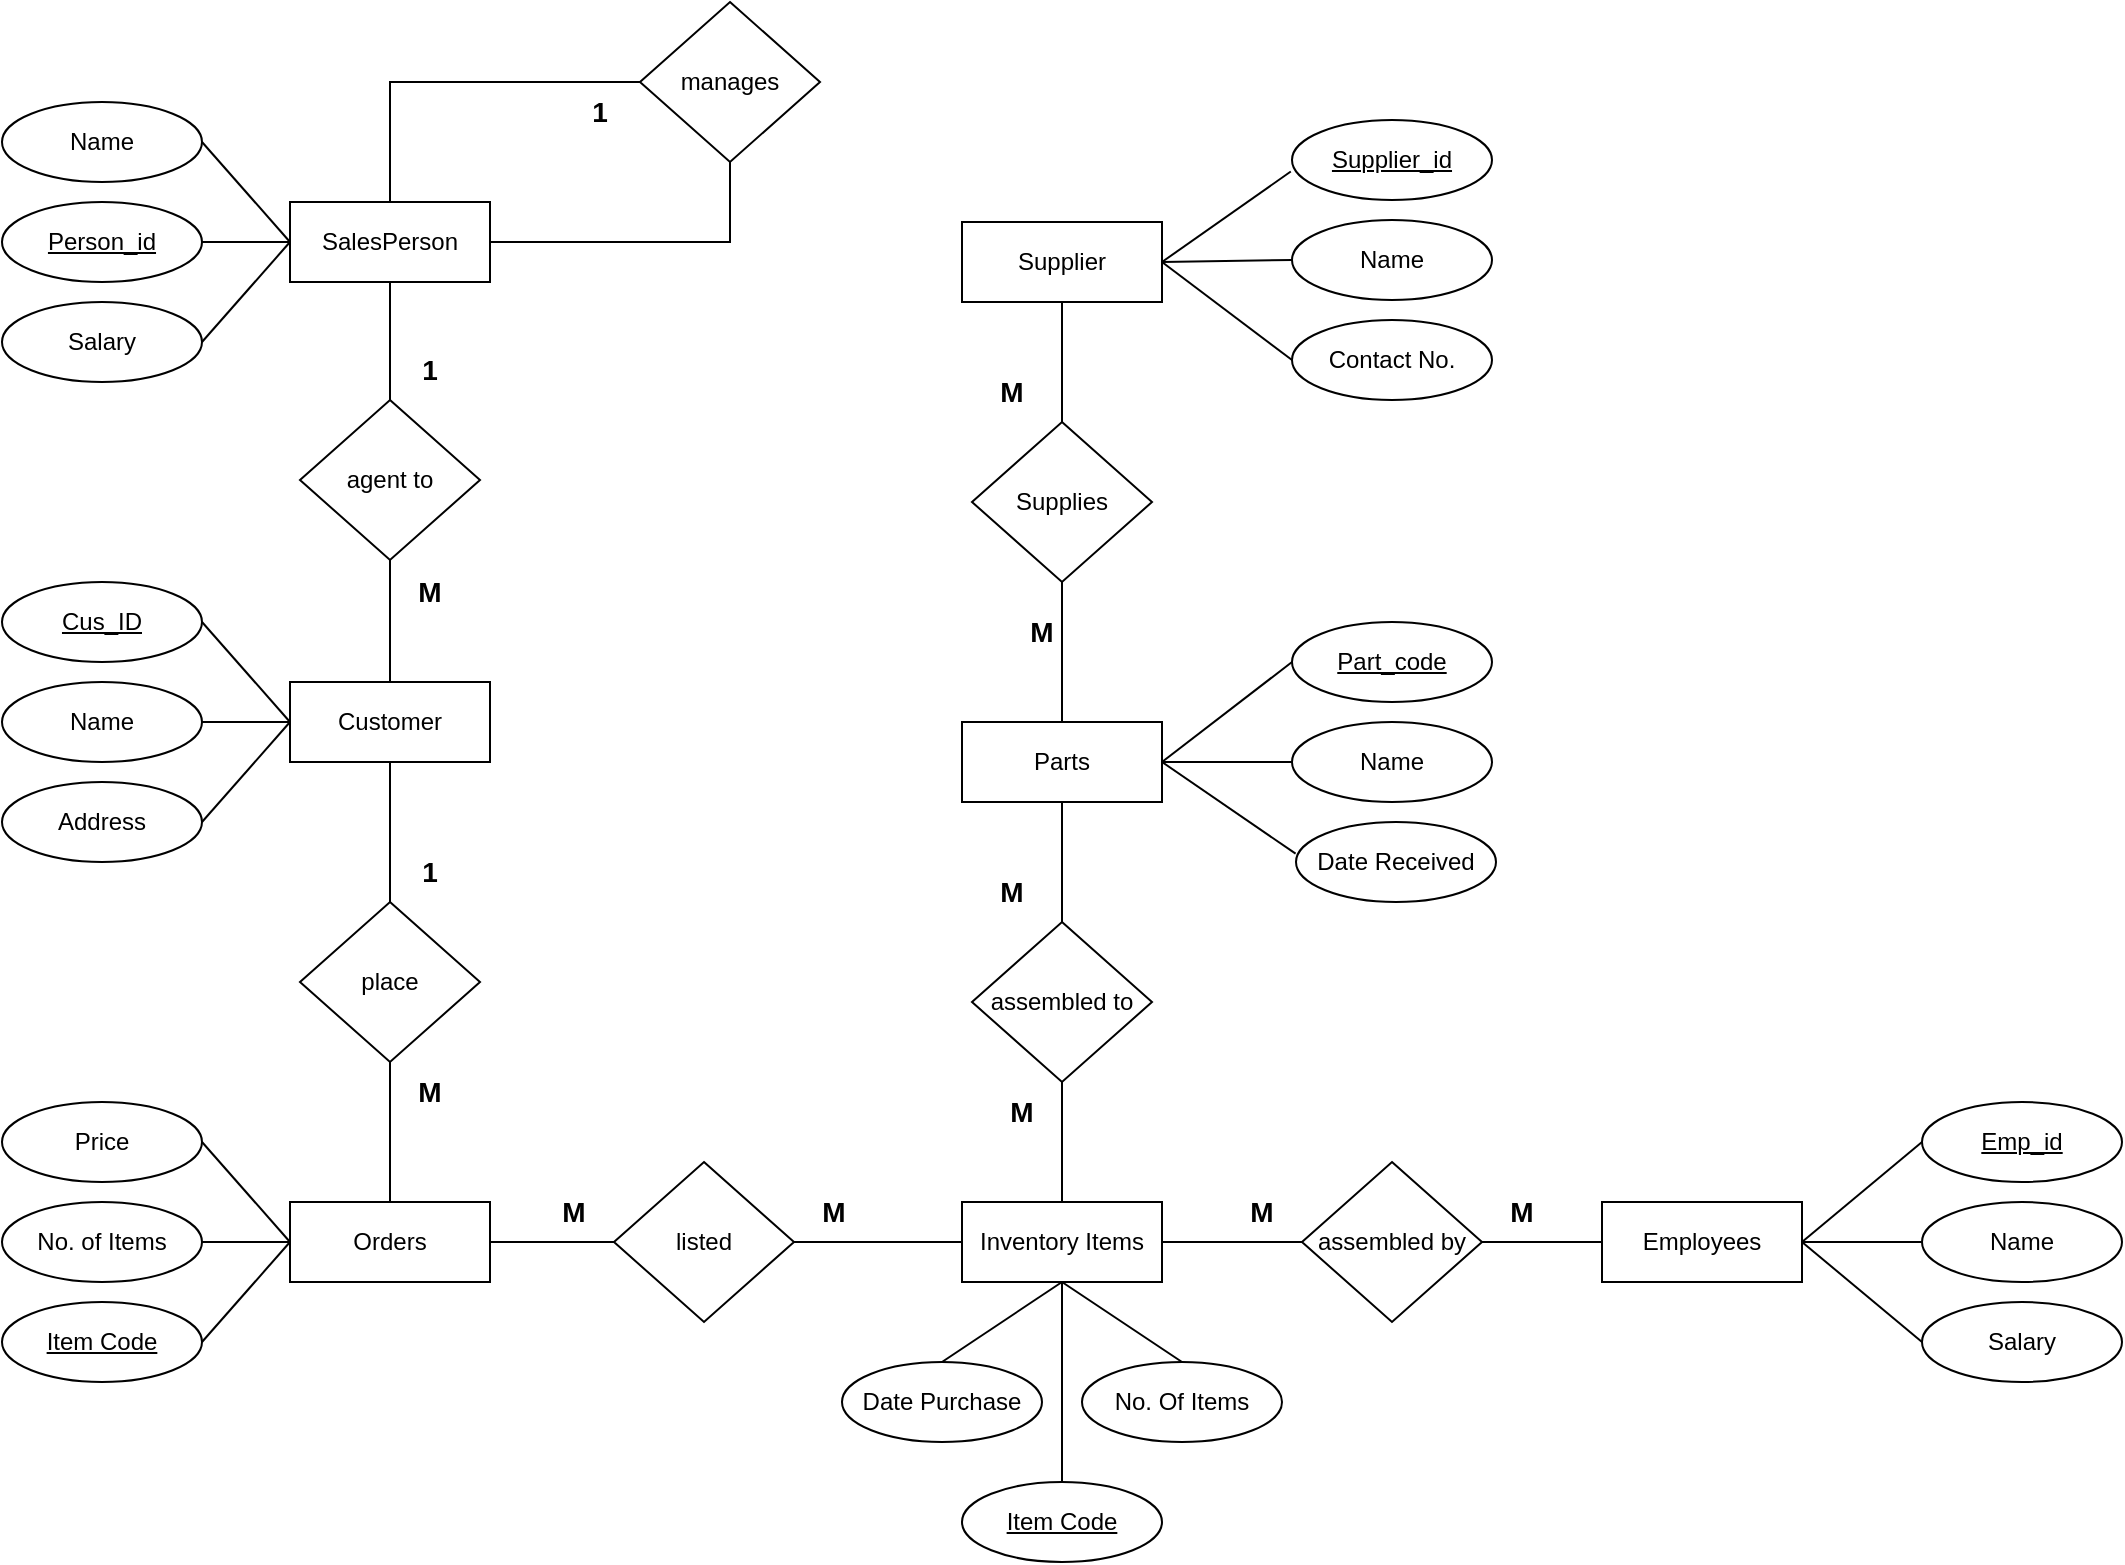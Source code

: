 <mxfile version="24.2.5" type="github">
  <diagram name="Page-1" id="NYwyas8JEWSIGde-HI72">
    <mxGraphModel dx="1248" dy="767" grid="1" gridSize="10" guides="1" tooltips="1" connect="1" arrows="1" fold="1" page="1" pageScale="1" pageWidth="850" pageHeight="1100" math="0" shadow="0">
      <root>
        <mxCell id="0" />
        <mxCell id="1" parent="0" />
        <mxCell id="deqkE9E4SzqVFEYOaEAN-1" value="SalesPerson" style="whiteSpace=wrap;html=1;align=center;" vertex="1" parent="1">
          <mxGeometry x="184" y="150" width="100" height="40" as="geometry" />
        </mxCell>
        <mxCell id="deqkE9E4SzqVFEYOaEAN-3" value="manages" style="shape=rhombus;perimeter=rhombusPerimeter;whiteSpace=wrap;html=1;align=center;" vertex="1" parent="1">
          <mxGeometry x="359" y="50" width="90" height="80" as="geometry" />
        </mxCell>
        <mxCell id="deqkE9E4SzqVFEYOaEAN-12" value="" style="endArrow=none;html=1;rounded=0;entryX=0;entryY=0.5;entryDx=0;entryDy=0;exitX=0.5;exitY=0;exitDx=0;exitDy=0;" edge="1" parent="1" source="deqkE9E4SzqVFEYOaEAN-1" target="deqkE9E4SzqVFEYOaEAN-3">
          <mxGeometry relative="1" as="geometry">
            <mxPoint x="54" y="110" as="sourcePoint" />
            <mxPoint x="214" y="110" as="targetPoint" />
            <Array as="points">
              <mxPoint x="234" y="90" />
            </Array>
          </mxGeometry>
        </mxCell>
        <mxCell id="deqkE9E4SzqVFEYOaEAN-14" value="Name" style="ellipse;whiteSpace=wrap;html=1;align=center;" vertex="1" parent="1">
          <mxGeometry x="40" y="100" width="100" height="40" as="geometry" />
        </mxCell>
        <mxCell id="deqkE9E4SzqVFEYOaEAN-15" value="&lt;u&gt;Person_id&lt;/u&gt;" style="ellipse;whiteSpace=wrap;html=1;align=center;" vertex="1" parent="1">
          <mxGeometry x="40" y="150" width="100" height="40" as="geometry" />
        </mxCell>
        <mxCell id="deqkE9E4SzqVFEYOaEAN-16" value="Salary" style="ellipse;whiteSpace=wrap;html=1;align=center;" vertex="1" parent="1">
          <mxGeometry x="40" y="200" width="100" height="40" as="geometry" />
        </mxCell>
        <mxCell id="deqkE9E4SzqVFEYOaEAN-17" value="" style="endArrow=none;html=1;rounded=0;entryX=0;entryY=0.5;entryDx=0;entryDy=0;exitX=1;exitY=0.5;exitDx=0;exitDy=0;" edge="1" parent="1" source="deqkE9E4SzqVFEYOaEAN-14" target="deqkE9E4SzqVFEYOaEAN-1">
          <mxGeometry relative="1" as="geometry">
            <mxPoint x="74" y="100" as="sourcePoint" />
            <mxPoint x="234" y="100" as="targetPoint" />
          </mxGeometry>
        </mxCell>
        <mxCell id="deqkE9E4SzqVFEYOaEAN-18" value="" style="endArrow=none;html=1;rounded=0;entryX=0;entryY=0.5;entryDx=0;entryDy=0;exitX=1;exitY=0.5;exitDx=0;exitDy=0;" edge="1" parent="1" source="deqkE9E4SzqVFEYOaEAN-15" target="deqkE9E4SzqVFEYOaEAN-1">
          <mxGeometry relative="1" as="geometry">
            <mxPoint x="94" y="110" as="sourcePoint" />
            <mxPoint x="164" y="190" as="targetPoint" />
          </mxGeometry>
        </mxCell>
        <mxCell id="deqkE9E4SzqVFEYOaEAN-19" value="" style="endArrow=none;html=1;rounded=0;entryX=0;entryY=0.5;entryDx=0;entryDy=0;exitX=1;exitY=0.5;exitDx=0;exitDy=0;" edge="1" parent="1" source="deqkE9E4SzqVFEYOaEAN-16" target="deqkE9E4SzqVFEYOaEAN-1">
          <mxGeometry relative="1" as="geometry">
            <mxPoint x="124" y="180" as="sourcePoint" />
            <mxPoint x="194" y="180" as="targetPoint" />
          </mxGeometry>
        </mxCell>
        <mxCell id="deqkE9E4SzqVFEYOaEAN-23" value="agent to" style="shape=rhombus;perimeter=rhombusPerimeter;whiteSpace=wrap;html=1;align=center;" vertex="1" parent="1">
          <mxGeometry x="189" y="249" width="90" height="80" as="geometry" />
        </mxCell>
        <mxCell id="deqkE9E4SzqVFEYOaEAN-24" value="" style="endArrow=none;html=1;rounded=0;entryX=0.5;entryY=1;entryDx=0;entryDy=0;exitX=0.5;exitY=0;exitDx=0;exitDy=0;" edge="1" parent="1" source="deqkE9E4SzqVFEYOaEAN-23" target="deqkE9E4SzqVFEYOaEAN-1">
          <mxGeometry relative="1" as="geometry">
            <mxPoint x="94" y="310" as="sourcePoint" />
            <mxPoint x="244" y="240" as="targetPoint" />
          </mxGeometry>
        </mxCell>
        <mxCell id="deqkE9E4SzqVFEYOaEAN-25" value="Orders" style="whiteSpace=wrap;html=1;align=center;" vertex="1" parent="1">
          <mxGeometry x="184" y="650" width="100" height="40" as="geometry" />
        </mxCell>
        <mxCell id="deqkE9E4SzqVFEYOaEAN-26" value="" style="endArrow=none;html=1;rounded=0;entryX=0.5;entryY=1;entryDx=0;entryDy=0;exitX=0.5;exitY=0;exitDx=0;exitDy=0;" edge="1" parent="1" source="deqkE9E4SzqVFEYOaEAN-44" target="deqkE9E4SzqVFEYOaEAN-23">
          <mxGeometry relative="1" as="geometry">
            <mxPoint x="154" y="450" as="sourcePoint" />
            <mxPoint x="214" y="400" as="targetPoint" />
          </mxGeometry>
        </mxCell>
        <mxCell id="deqkE9E4SzqVFEYOaEAN-31" value="M" style="text;strokeColor=none;fillColor=none;spacingLeft=4;spacingRight=4;overflow=hidden;rotatable=0;points=[[0,0.5],[1,0.5]];portConstraint=eastwest;fontSize=14;whiteSpace=wrap;html=1;align=center;fontStyle=1;verticalAlign=middle;" vertex="1" parent="1">
          <mxGeometry x="234" y="330" width="40" height="30" as="geometry" />
        </mxCell>
        <mxCell id="deqkE9E4SzqVFEYOaEAN-33" value="" style="endArrow=none;html=1;rounded=0;entryX=0.5;entryY=1;entryDx=0;entryDy=0;exitX=1;exitY=0.5;exitDx=0;exitDy=0;" edge="1" parent="1" source="deqkE9E4SzqVFEYOaEAN-1" target="deqkE9E4SzqVFEYOaEAN-3">
          <mxGeometry relative="1" as="geometry">
            <mxPoint x="274" y="248" as="sourcePoint" />
            <mxPoint x="399" y="188" as="targetPoint" />
            <Array as="points">
              <mxPoint x="404" y="170" />
            </Array>
          </mxGeometry>
        </mxCell>
        <mxCell id="deqkE9E4SzqVFEYOaEAN-34" value="1" style="text;strokeColor=none;fillColor=none;spacingLeft=4;spacingRight=4;overflow=hidden;rotatable=0;points=[[0,0.5],[1,0.5]];portConstraint=eastwest;fontSize=14;whiteSpace=wrap;html=1;align=center;fontStyle=1;verticalAlign=middle;" vertex="1" parent="1">
          <mxGeometry x="319" y="90" width="40" height="30" as="geometry" />
        </mxCell>
        <mxCell id="deqkE9E4SzqVFEYOaEAN-37" value="&lt;u&gt;Item Code&lt;/u&gt;" style="ellipse;whiteSpace=wrap;html=1;align=center;" vertex="1" parent="1">
          <mxGeometry x="40" y="700" width="100" height="40" as="geometry" />
        </mxCell>
        <mxCell id="deqkE9E4SzqVFEYOaEAN-38" value="No. of Items" style="ellipse;whiteSpace=wrap;html=1;align=center;" vertex="1" parent="1">
          <mxGeometry x="40" y="650" width="100" height="40" as="geometry" />
        </mxCell>
        <mxCell id="deqkE9E4SzqVFEYOaEAN-39" value="Name" style="ellipse;whiteSpace=wrap;html=1;align=center;" vertex="1" parent="1">
          <mxGeometry x="40" y="390" width="100" height="40" as="geometry" />
        </mxCell>
        <mxCell id="deqkE9E4SzqVFEYOaEAN-40" value="Price" style="ellipse;whiteSpace=wrap;html=1;align=center;" vertex="1" parent="1">
          <mxGeometry x="40" y="600" width="100" height="40" as="geometry" />
        </mxCell>
        <mxCell id="deqkE9E4SzqVFEYOaEAN-41" value="" style="endArrow=none;html=1;rounded=0;entryX=0;entryY=0.5;entryDx=0;entryDy=0;exitX=1;exitY=0.5;exitDx=0;exitDy=0;" edge="1" parent="1" source="deqkE9E4SzqVFEYOaEAN-37" target="deqkE9E4SzqVFEYOaEAN-25">
          <mxGeometry relative="1" as="geometry">
            <mxPoint x="-86" y="580" as="sourcePoint" />
            <mxPoint x="364" y="930" as="targetPoint" />
          </mxGeometry>
        </mxCell>
        <mxCell id="deqkE9E4SzqVFEYOaEAN-42" value="" style="endArrow=none;html=1;rounded=0;exitX=1;exitY=0.5;exitDx=0;exitDy=0;entryX=0;entryY=0.5;entryDx=0;entryDy=0;" edge="1" parent="1" source="deqkE9E4SzqVFEYOaEAN-38" target="deqkE9E4SzqVFEYOaEAN-25">
          <mxGeometry relative="1" as="geometry">
            <mxPoint x="34" y="700" as="sourcePoint" />
            <mxPoint x="184" y="680" as="targetPoint" />
          </mxGeometry>
        </mxCell>
        <mxCell id="deqkE9E4SzqVFEYOaEAN-43" value="" style="endArrow=none;html=1;rounded=0;exitX=1;exitY=0.5;exitDx=0;exitDy=0;entryX=0;entryY=0.5;entryDx=0;entryDy=0;" edge="1" parent="1" source="deqkE9E4SzqVFEYOaEAN-40" target="deqkE9E4SzqVFEYOaEAN-25">
          <mxGeometry relative="1" as="geometry">
            <mxPoint x="244" y="780" as="sourcePoint" />
            <mxPoint x="284" y="750" as="targetPoint" />
          </mxGeometry>
        </mxCell>
        <mxCell id="deqkE9E4SzqVFEYOaEAN-44" value="Customer" style="whiteSpace=wrap;html=1;align=center;" vertex="1" parent="1">
          <mxGeometry x="184" y="390" width="100" height="40" as="geometry" />
        </mxCell>
        <mxCell id="deqkE9E4SzqVFEYOaEAN-45" value="place" style="shape=rhombus;perimeter=rhombusPerimeter;whiteSpace=wrap;html=1;align=center;" vertex="1" parent="1">
          <mxGeometry x="189" y="500" width="90" height="80" as="geometry" />
        </mxCell>
        <mxCell id="deqkE9E4SzqVFEYOaEAN-46" value="Address" style="ellipse;whiteSpace=wrap;html=1;align=center;" vertex="1" parent="1">
          <mxGeometry x="40" y="440" width="100" height="40" as="geometry" />
        </mxCell>
        <mxCell id="deqkE9E4SzqVFEYOaEAN-47" value="" style="endArrow=none;html=1;rounded=0;entryX=0;entryY=0.5;entryDx=0;entryDy=0;exitX=1;exitY=0.5;exitDx=0;exitDy=0;" edge="1" parent="1" source="deqkE9E4SzqVFEYOaEAN-39" target="deqkE9E4SzqVFEYOaEAN-44">
          <mxGeometry relative="1" as="geometry">
            <mxPoint x="164" y="570" as="sourcePoint" />
            <mxPoint x="324" y="570" as="targetPoint" />
          </mxGeometry>
        </mxCell>
        <mxCell id="deqkE9E4SzqVFEYOaEAN-48" value="" style="endArrow=none;html=1;rounded=0;entryX=0;entryY=0.5;entryDx=0;entryDy=0;exitX=1;exitY=0.5;exitDx=0;exitDy=0;" edge="1" parent="1" source="deqkE9E4SzqVFEYOaEAN-46" target="deqkE9E4SzqVFEYOaEAN-44">
          <mxGeometry relative="1" as="geometry">
            <mxPoint x="174" y="650" as="sourcePoint" />
            <mxPoint x="254" y="590" as="targetPoint" />
          </mxGeometry>
        </mxCell>
        <mxCell id="deqkE9E4SzqVFEYOaEAN-49" value="" style="endArrow=none;html=1;rounded=0;entryX=0.5;entryY=0;entryDx=0;entryDy=0;exitX=0.5;exitY=1;exitDx=0;exitDy=0;" edge="1" parent="1" source="deqkE9E4SzqVFEYOaEAN-44" target="deqkE9E4SzqVFEYOaEAN-45">
          <mxGeometry relative="1" as="geometry">
            <mxPoint x="164" y="570" as="sourcePoint" />
            <mxPoint x="324" y="570" as="targetPoint" />
          </mxGeometry>
        </mxCell>
        <mxCell id="deqkE9E4SzqVFEYOaEAN-51" value="" style="endArrow=none;html=1;rounded=0;entryX=0.5;entryY=0;entryDx=0;entryDy=0;exitX=0.5;exitY=1;exitDx=0;exitDy=0;" edge="1" parent="1" source="deqkE9E4SzqVFEYOaEAN-45" target="deqkE9E4SzqVFEYOaEAN-25">
          <mxGeometry relative="1" as="geometry">
            <mxPoint x="404" y="570" as="sourcePoint" />
            <mxPoint x="564" y="570" as="targetPoint" />
          </mxGeometry>
        </mxCell>
        <mxCell id="deqkE9E4SzqVFEYOaEAN-54" value="M" style="text;strokeColor=none;fillColor=none;spacingLeft=4;spacingRight=4;overflow=hidden;rotatable=0;points=[[0,0.5],[1,0.5]];portConstraint=eastwest;fontSize=14;whiteSpace=wrap;html=1;align=center;fontStyle=1;verticalAlign=middle;" vertex="1" parent="1">
          <mxGeometry x="234" y="580" width="40" height="30" as="geometry" />
        </mxCell>
        <mxCell id="deqkE9E4SzqVFEYOaEAN-56" value="1" style="text;strokeColor=none;fillColor=none;spacingLeft=4;spacingRight=4;overflow=hidden;rotatable=0;points=[[0,0.5],[1,0.5]];portConstraint=eastwest;fontSize=14;whiteSpace=wrap;html=1;align=center;fontStyle=1;verticalAlign=middle;" vertex="1" parent="1">
          <mxGeometry x="234" y="470" width="40" height="30" as="geometry" />
        </mxCell>
        <mxCell id="deqkE9E4SzqVFEYOaEAN-57" value="Inventory Items" style="whiteSpace=wrap;html=1;align=center;" vertex="1" parent="1">
          <mxGeometry x="520" y="650" width="100" height="40" as="geometry" />
        </mxCell>
        <mxCell id="deqkE9E4SzqVFEYOaEAN-58" value="listed" style="shape=rhombus;perimeter=rhombusPerimeter;whiteSpace=wrap;html=1;align=center;" vertex="1" parent="1">
          <mxGeometry x="346" y="630" width="90" height="80" as="geometry" />
        </mxCell>
        <mxCell id="deqkE9E4SzqVFEYOaEAN-60" value="" style="endArrow=none;html=1;rounded=0;entryX=0;entryY=0.5;entryDx=0;entryDy=0;exitX=1;exitY=0.5;exitDx=0;exitDy=0;" edge="1" parent="1" source="deqkE9E4SzqVFEYOaEAN-25" target="deqkE9E4SzqVFEYOaEAN-58">
          <mxGeometry relative="1" as="geometry">
            <mxPoint x="300" y="640" as="sourcePoint" />
            <mxPoint x="654" y="460" as="targetPoint" />
          </mxGeometry>
        </mxCell>
        <mxCell id="deqkE9E4SzqVFEYOaEAN-62" value="assembled to" style="shape=rhombus;perimeter=rhombusPerimeter;whiteSpace=wrap;html=1;align=center;" vertex="1" parent="1">
          <mxGeometry x="525" y="510" width="90" height="80" as="geometry" />
        </mxCell>
        <mxCell id="deqkE9E4SzqVFEYOaEAN-64" value="Parts" style="whiteSpace=wrap;html=1;align=center;" vertex="1" parent="1">
          <mxGeometry x="520" y="410" width="100" height="40" as="geometry" />
        </mxCell>
        <mxCell id="deqkE9E4SzqVFEYOaEAN-65" value="Employees" style="whiteSpace=wrap;html=1;align=center;" vertex="1" parent="1">
          <mxGeometry x="840" y="650" width="100" height="40" as="geometry" />
        </mxCell>
        <mxCell id="deqkE9E4SzqVFEYOaEAN-67" value="Supplier" style="whiteSpace=wrap;html=1;align=center;" vertex="1" parent="1">
          <mxGeometry x="520" y="160" width="100" height="40" as="geometry" />
        </mxCell>
        <mxCell id="deqkE9E4SzqVFEYOaEAN-70" value="" style="endArrow=none;html=1;rounded=0;exitX=0.5;exitY=0;exitDx=0;exitDy=0;entryX=0.5;entryY=1;entryDx=0;entryDy=0;" edge="1" parent="1" source="deqkE9E4SzqVFEYOaEAN-57" target="deqkE9E4SzqVFEYOaEAN-62">
          <mxGeometry relative="1" as="geometry">
            <mxPoint x="677.57" y="770" as="sourcePoint" />
            <mxPoint x="755" y="710" as="targetPoint" />
          </mxGeometry>
        </mxCell>
        <mxCell id="deqkE9E4SzqVFEYOaEAN-71" value="" style="endArrow=none;html=1;rounded=0;entryX=0.5;entryY=1;entryDx=0;entryDy=0;exitX=0.5;exitY=0;exitDx=0;exitDy=0;" edge="1" parent="1" source="deqkE9E4SzqVFEYOaEAN-62" target="deqkE9E4SzqVFEYOaEAN-64">
          <mxGeometry relative="1" as="geometry">
            <mxPoint x="550" y="480.0" as="sourcePoint" />
            <mxPoint x="873" y="630" as="targetPoint" />
          </mxGeometry>
        </mxCell>
        <mxCell id="deqkE9E4SzqVFEYOaEAN-68" value="M" style="text;strokeColor=none;fillColor=none;spacingLeft=4;spacingRight=4;overflow=hidden;rotatable=0;points=[[0,0.5],[1,0.5]];portConstraint=eastwest;fontSize=14;whiteSpace=wrap;html=1;align=center;fontStyle=1;verticalAlign=middle;" vertex="1" parent="1">
          <mxGeometry x="306" y="640" width="40" height="30" as="geometry" />
        </mxCell>
        <mxCell id="deqkE9E4SzqVFEYOaEAN-74" value="Date Purchase" style="ellipse;whiteSpace=wrap;html=1;align=center;" vertex="1" parent="1">
          <mxGeometry x="460" y="730" width="100" height="40" as="geometry" />
        </mxCell>
        <mxCell id="deqkE9E4SzqVFEYOaEAN-77" value="&lt;u&gt;Item Code&lt;/u&gt;" style="ellipse;whiteSpace=wrap;html=1;align=center;" vertex="1" parent="1">
          <mxGeometry x="520" y="790" width="100" height="40" as="geometry" />
        </mxCell>
        <mxCell id="deqkE9E4SzqVFEYOaEAN-78" value="No. Of Items" style="ellipse;whiteSpace=wrap;html=1;align=center;" vertex="1" parent="1">
          <mxGeometry x="580" y="730" width="100" height="40" as="geometry" />
        </mxCell>
        <mxCell id="deqkE9E4SzqVFEYOaEAN-80" value="" style="endArrow=none;html=1;rounded=0;exitX=0.5;exitY=1;exitDx=0;exitDy=0;entryX=0.5;entryY=0;entryDx=0;entryDy=0;" edge="1" parent="1" source="deqkE9E4SzqVFEYOaEAN-57" target="deqkE9E4SzqVFEYOaEAN-74">
          <mxGeometry relative="1" as="geometry">
            <mxPoint x="590" y="710" as="sourcePoint" />
            <mxPoint x="510" y="700" as="targetPoint" />
          </mxGeometry>
        </mxCell>
        <mxCell id="deqkE9E4SzqVFEYOaEAN-81" value="" style="endArrow=none;html=1;rounded=0;entryX=0.5;entryY=0;entryDx=0;entryDy=0;exitX=0.5;exitY=1;exitDx=0;exitDy=0;" edge="1" parent="1" source="deqkE9E4SzqVFEYOaEAN-57" target="deqkE9E4SzqVFEYOaEAN-77">
          <mxGeometry relative="1" as="geometry">
            <mxPoint x="654" y="680" as="sourcePoint" />
            <mxPoint x="714" y="630" as="targetPoint" />
          </mxGeometry>
        </mxCell>
        <mxCell id="deqkE9E4SzqVFEYOaEAN-82" value="" style="endArrow=none;html=1;rounded=0;entryX=0.5;entryY=0;entryDx=0;entryDy=0;exitX=0.5;exitY=1;exitDx=0;exitDy=0;" edge="1" parent="1" source="deqkE9E4SzqVFEYOaEAN-57" target="deqkE9E4SzqVFEYOaEAN-78">
          <mxGeometry relative="1" as="geometry">
            <mxPoint x="654" y="680" as="sourcePoint" />
            <mxPoint x="714" y="680" as="targetPoint" />
          </mxGeometry>
        </mxCell>
        <mxCell id="deqkE9E4SzqVFEYOaEAN-83" value="M" style="text;strokeColor=none;fillColor=none;spacingLeft=4;spacingRight=4;overflow=hidden;rotatable=0;points=[[0,0.5],[1,0.5]];portConstraint=eastwest;fontSize=14;whiteSpace=wrap;html=1;align=center;fontStyle=1;verticalAlign=middle;" vertex="1" parent="1">
          <mxGeometry x="530" y="590" width="40" height="30" as="geometry" />
        </mxCell>
        <mxCell id="deqkE9E4SzqVFEYOaEAN-69" value="M" style="text;strokeColor=none;fillColor=none;spacingLeft=4;spacingRight=4;overflow=hidden;rotatable=0;points=[[0,0.5],[1,0.5]];portConstraint=eastwest;fontSize=14;whiteSpace=wrap;html=1;align=center;fontStyle=1;verticalAlign=middle;" vertex="1" parent="1">
          <mxGeometry x="436" y="640" width="40" height="30" as="geometry" />
        </mxCell>
        <mxCell id="deqkE9E4SzqVFEYOaEAN-87" value="" style="endArrow=none;html=1;rounded=0;entryX=0;entryY=0.5;entryDx=0;entryDy=0;exitX=1;exitY=0.5;exitDx=0;exitDy=0;" edge="1" parent="1" source="deqkE9E4SzqVFEYOaEAN-58" target="deqkE9E4SzqVFEYOaEAN-57">
          <mxGeometry relative="1" as="geometry">
            <mxPoint x="364" y="739.05" as="sourcePoint" />
            <mxPoint x="454" y="739.05" as="targetPoint" />
          </mxGeometry>
        </mxCell>
        <mxCell id="deqkE9E4SzqVFEYOaEAN-88" value="1" style="text;strokeColor=none;fillColor=none;spacingLeft=4;spacingRight=4;overflow=hidden;rotatable=0;points=[[0,0.5],[1,0.5]];portConstraint=eastwest;fontSize=14;whiteSpace=wrap;html=1;align=center;fontStyle=1;verticalAlign=middle;" vertex="1" parent="1">
          <mxGeometry x="234" y="219" width="40" height="30" as="geometry" />
        </mxCell>
        <mxCell id="deqkE9E4SzqVFEYOaEAN-106" value="M" style="text;strokeColor=none;fillColor=none;spacingLeft=4;spacingRight=4;overflow=hidden;rotatable=0;points=[[0,0.5],[1,0.5]];portConstraint=eastwest;fontSize=14;whiteSpace=wrap;html=1;align=center;fontStyle=1;verticalAlign=middle;" vertex="1" parent="1">
          <mxGeometry x="525" y="480" width="40" height="30" as="geometry" />
        </mxCell>
        <mxCell id="deqkE9E4SzqVFEYOaEAN-108" value="assembled by" style="shape=rhombus;perimeter=rhombusPerimeter;whiteSpace=wrap;html=1;align=center;" vertex="1" parent="1">
          <mxGeometry x="690" y="630" width="90" height="80" as="geometry" />
        </mxCell>
        <mxCell id="deqkE9E4SzqVFEYOaEAN-109" value="" style="endArrow=none;html=1;rounded=0;entryX=0;entryY=0.5;entryDx=0;entryDy=0;exitX=1;exitY=0.5;exitDx=0;exitDy=0;" edge="1" parent="1" source="deqkE9E4SzqVFEYOaEAN-108" target="deqkE9E4SzqVFEYOaEAN-65">
          <mxGeometry relative="1" as="geometry">
            <mxPoint x="850" y="490" as="sourcePoint" />
            <mxPoint x="1010" y="490" as="targetPoint" />
          </mxGeometry>
        </mxCell>
        <mxCell id="deqkE9E4SzqVFEYOaEAN-110" value="" style="endArrow=none;html=1;rounded=0;entryX=1;entryY=0.5;entryDx=0;entryDy=0;exitX=0;exitY=0.5;exitDx=0;exitDy=0;" edge="1" parent="1" source="deqkE9E4SzqVFEYOaEAN-108" target="deqkE9E4SzqVFEYOaEAN-57">
          <mxGeometry relative="1" as="geometry">
            <mxPoint x="690" y="643.92" as="sourcePoint" />
            <mxPoint x="641.34" y="620" as="targetPoint" />
          </mxGeometry>
        </mxCell>
        <mxCell id="deqkE9E4SzqVFEYOaEAN-111" value="M" style="text;strokeColor=none;fillColor=none;spacingLeft=4;spacingRight=4;overflow=hidden;rotatable=0;points=[[0,0.5],[1,0.5]];portConstraint=eastwest;fontSize=14;whiteSpace=wrap;html=1;align=center;fontStyle=1;verticalAlign=middle;" vertex="1" parent="1">
          <mxGeometry x="780" y="640" width="40" height="30" as="geometry" />
        </mxCell>
        <mxCell id="deqkE9E4SzqVFEYOaEAN-112" value="M" style="text;strokeColor=none;fillColor=none;spacingLeft=4;spacingRight=4;overflow=hidden;rotatable=0;points=[[0,0.5],[1,0.5]];portConstraint=eastwest;fontSize=14;whiteSpace=wrap;html=1;align=center;fontStyle=1;verticalAlign=middle;" vertex="1" parent="1">
          <mxGeometry x="650" y="640" width="40" height="30" as="geometry" />
        </mxCell>
        <mxCell id="deqkE9E4SzqVFEYOaEAN-113" value="Supplies" style="shape=rhombus;perimeter=rhombusPerimeter;whiteSpace=wrap;html=1;align=center;" vertex="1" parent="1">
          <mxGeometry x="525" y="260" width="90" height="80" as="geometry" />
        </mxCell>
        <mxCell id="deqkE9E4SzqVFEYOaEAN-114" value="" style="endArrow=none;html=1;rounded=0;exitX=0.5;exitY=0;exitDx=0;exitDy=0;entryX=0.5;entryY=1;entryDx=0;entryDy=0;" edge="1" parent="1" source="deqkE9E4SzqVFEYOaEAN-64" target="deqkE9E4SzqVFEYOaEAN-113">
          <mxGeometry relative="1" as="geometry">
            <mxPoint x="670" y="250" as="sourcePoint" />
            <mxPoint x="510" y="360" as="targetPoint" />
          </mxGeometry>
        </mxCell>
        <mxCell id="deqkE9E4SzqVFEYOaEAN-115" value="" style="endArrow=none;html=1;rounded=0;exitX=0.5;exitY=0;exitDx=0;exitDy=0;entryX=0.5;entryY=1;entryDx=0;entryDy=0;" edge="1" parent="1" source="deqkE9E4SzqVFEYOaEAN-113" target="deqkE9E4SzqVFEYOaEAN-67">
          <mxGeometry relative="1" as="geometry">
            <mxPoint x="600" y="280" as="sourcePoint" />
            <mxPoint x="760" y="280" as="targetPoint" />
          </mxGeometry>
        </mxCell>
        <mxCell id="deqkE9E4SzqVFEYOaEAN-116" value="M" style="text;strokeColor=none;fillColor=none;spacingLeft=4;spacingRight=4;overflow=hidden;rotatable=0;points=[[0,0.5],[1,0.5]];portConstraint=eastwest;fontSize=14;whiteSpace=wrap;html=1;align=center;fontStyle=1;verticalAlign=middle;" vertex="1" parent="1">
          <mxGeometry x="525" y="230" width="40" height="30" as="geometry" />
        </mxCell>
        <mxCell id="deqkE9E4SzqVFEYOaEAN-117" value="M" style="text;strokeColor=none;fillColor=none;spacingLeft=4;spacingRight=4;overflow=hidden;rotatable=0;points=[[0,0.5],[1,0.5]];portConstraint=eastwest;fontSize=14;whiteSpace=wrap;html=1;align=center;fontStyle=1;verticalAlign=middle;" vertex="1" parent="1">
          <mxGeometry x="540" y="350" width="40" height="30" as="geometry" />
        </mxCell>
        <mxCell id="deqkE9E4SzqVFEYOaEAN-118" value="&lt;u&gt;Cus_ID&lt;/u&gt;" style="ellipse;whiteSpace=wrap;html=1;align=center;" vertex="1" parent="1">
          <mxGeometry x="40" y="340" width="100" height="40" as="geometry" />
        </mxCell>
        <mxCell id="deqkE9E4SzqVFEYOaEAN-119" value="" style="endArrow=none;html=1;rounded=0;exitX=1;exitY=0.5;exitDx=0;exitDy=0;entryX=0;entryY=0.5;entryDx=0;entryDy=0;" edge="1" parent="1" source="deqkE9E4SzqVFEYOaEAN-118" target="deqkE9E4SzqVFEYOaEAN-44">
          <mxGeometry relative="1" as="geometry">
            <mxPoint x="210" y="260" as="sourcePoint" />
            <mxPoint x="180" y="360" as="targetPoint" />
          </mxGeometry>
        </mxCell>
        <mxCell id="deqkE9E4SzqVFEYOaEAN-120" value="Emp_id" style="ellipse;whiteSpace=wrap;html=1;align=center;fontStyle=4;" vertex="1" parent="1">
          <mxGeometry x="1000" y="600" width="100" height="40" as="geometry" />
        </mxCell>
        <mxCell id="deqkE9E4SzqVFEYOaEAN-121" value="Name" style="ellipse;whiteSpace=wrap;html=1;align=center;" vertex="1" parent="1">
          <mxGeometry x="1000" y="650" width="100" height="40" as="geometry" />
        </mxCell>
        <mxCell id="deqkE9E4SzqVFEYOaEAN-122" value="Salary" style="ellipse;whiteSpace=wrap;html=1;align=center;" vertex="1" parent="1">
          <mxGeometry x="1000" y="700" width="100" height="40" as="geometry" />
        </mxCell>
        <mxCell id="deqkE9E4SzqVFEYOaEAN-123" value="" style="endArrow=none;html=1;rounded=0;entryX=0;entryY=0.5;entryDx=0;entryDy=0;exitX=1;exitY=0.5;exitDx=0;exitDy=0;" edge="1" parent="1" source="deqkE9E4SzqVFEYOaEAN-65" target="deqkE9E4SzqVFEYOaEAN-120">
          <mxGeometry relative="1" as="geometry">
            <mxPoint x="860" y="590" as="sourcePoint" />
            <mxPoint x="1020" y="590" as="targetPoint" />
          </mxGeometry>
        </mxCell>
        <mxCell id="deqkE9E4SzqVFEYOaEAN-124" value="" style="endArrow=none;html=1;rounded=0;entryX=0;entryY=0.5;entryDx=0;entryDy=0;exitX=1;exitY=0.5;exitDx=0;exitDy=0;" edge="1" parent="1" source="deqkE9E4SzqVFEYOaEAN-65" target="deqkE9E4SzqVFEYOaEAN-121">
          <mxGeometry relative="1" as="geometry">
            <mxPoint x="950" y="680" as="sourcePoint" />
            <mxPoint x="1010" y="630" as="targetPoint" />
          </mxGeometry>
        </mxCell>
        <mxCell id="deqkE9E4SzqVFEYOaEAN-125" value="" style="endArrow=none;html=1;rounded=0;entryX=0;entryY=0.5;entryDx=0;entryDy=0;exitX=1;exitY=0.5;exitDx=0;exitDy=0;" edge="1" parent="1" source="deqkE9E4SzqVFEYOaEAN-65" target="deqkE9E4SzqVFEYOaEAN-122">
          <mxGeometry relative="1" as="geometry">
            <mxPoint x="920" y="729.43" as="sourcePoint" />
            <mxPoint x="980" y="729.43" as="targetPoint" />
          </mxGeometry>
        </mxCell>
        <mxCell id="deqkE9E4SzqVFEYOaEAN-127" value="Name" style="ellipse;whiteSpace=wrap;html=1;align=center;" vertex="1" parent="1">
          <mxGeometry x="685" y="410" width="100" height="40" as="geometry" />
        </mxCell>
        <mxCell id="deqkE9E4SzqVFEYOaEAN-128" value="Part_code" style="ellipse;whiteSpace=wrap;html=1;align=center;fontStyle=4" vertex="1" parent="1">
          <mxGeometry x="685" y="360" width="100" height="40" as="geometry" />
        </mxCell>
        <mxCell id="deqkE9E4SzqVFEYOaEAN-131" value="" style="endArrow=none;html=1;rounded=0;exitX=1;exitY=0.5;exitDx=0;exitDy=0;entryX=0;entryY=0.5;entryDx=0;entryDy=0;" edge="1" parent="1" source="deqkE9E4SzqVFEYOaEAN-64" target="deqkE9E4SzqVFEYOaEAN-128">
          <mxGeometry relative="1" as="geometry">
            <mxPoint x="710" y="350" as="sourcePoint" />
            <mxPoint x="870" y="350" as="targetPoint" />
          </mxGeometry>
        </mxCell>
        <mxCell id="deqkE9E4SzqVFEYOaEAN-132" value="" style="endArrow=none;html=1;rounded=0;exitX=1;exitY=0.5;exitDx=0;exitDy=0;entryX=0;entryY=0.5;entryDx=0;entryDy=0;" edge="1" parent="1" source="deqkE9E4SzqVFEYOaEAN-64" target="deqkE9E4SzqVFEYOaEAN-127">
          <mxGeometry relative="1" as="geometry">
            <mxPoint x="630" y="440" as="sourcePoint" />
            <mxPoint x="720" y="400" as="targetPoint" />
          </mxGeometry>
        </mxCell>
        <mxCell id="deqkE9E4SzqVFEYOaEAN-133" value="" style="endArrow=none;html=1;rounded=0;exitX=1;exitY=0.5;exitDx=0;exitDy=0;entryX=-0.002;entryY=0.396;entryDx=0;entryDy=0;entryPerimeter=0;" edge="1" parent="1" source="deqkE9E4SzqVFEYOaEAN-64" target="deqkE9E4SzqVFEYOaEAN-141">
          <mxGeometry relative="1" as="geometry">
            <mxPoint x="615" y="470" as="sourcePoint" />
            <mxPoint x="650" y="500" as="targetPoint" />
          </mxGeometry>
        </mxCell>
        <mxCell id="deqkE9E4SzqVFEYOaEAN-134" value="Supplier_id" style="ellipse;whiteSpace=wrap;html=1;align=center;fontStyle=4" vertex="1" parent="1">
          <mxGeometry x="685" y="109" width="100" height="40" as="geometry" />
        </mxCell>
        <mxCell id="deqkE9E4SzqVFEYOaEAN-135" value="Name" style="ellipse;whiteSpace=wrap;html=1;align=center;" vertex="1" parent="1">
          <mxGeometry x="685" y="159" width="100" height="40" as="geometry" />
        </mxCell>
        <mxCell id="deqkE9E4SzqVFEYOaEAN-136" value="Contact No." style="ellipse;whiteSpace=wrap;html=1;align=center;" vertex="1" parent="1">
          <mxGeometry x="685" y="209" width="100" height="40" as="geometry" />
        </mxCell>
        <mxCell id="deqkE9E4SzqVFEYOaEAN-138" value="" style="endArrow=none;html=1;rounded=0;entryX=-0.006;entryY=0.644;entryDx=0;entryDy=0;entryPerimeter=0;exitX=1;exitY=0.5;exitDx=0;exitDy=0;" edge="1" parent="1" source="deqkE9E4SzqVFEYOaEAN-67" target="deqkE9E4SzqVFEYOaEAN-134">
          <mxGeometry relative="1" as="geometry">
            <mxPoint x="450" y="240" as="sourcePoint" />
            <mxPoint x="610" y="240" as="targetPoint" />
          </mxGeometry>
        </mxCell>
        <mxCell id="deqkE9E4SzqVFEYOaEAN-139" value="" style="endArrow=none;html=1;rounded=0;entryX=0;entryY=0.5;entryDx=0;entryDy=0;exitX=1;exitY=0.5;exitDx=0;exitDy=0;" edge="1" parent="1" source="deqkE9E4SzqVFEYOaEAN-67" target="deqkE9E4SzqVFEYOaEAN-135">
          <mxGeometry relative="1" as="geometry">
            <mxPoint x="598" y="261" as="sourcePoint" />
            <mxPoint x="662" y="207" as="targetPoint" />
          </mxGeometry>
        </mxCell>
        <mxCell id="deqkE9E4SzqVFEYOaEAN-140" value="" style="endArrow=none;html=1;rounded=0;entryX=0;entryY=0.5;entryDx=0;entryDy=0;exitX=1;exitY=0.5;exitDx=0;exitDy=0;" edge="1" parent="1" source="deqkE9E4SzqVFEYOaEAN-67" target="deqkE9E4SzqVFEYOaEAN-136">
          <mxGeometry relative="1" as="geometry">
            <mxPoint x="630" y="210" as="sourcePoint" />
            <mxPoint x="662.5" y="239" as="targetPoint" />
          </mxGeometry>
        </mxCell>
        <mxCell id="deqkE9E4SzqVFEYOaEAN-141" value="Date Received" style="ellipse;whiteSpace=wrap;html=1;align=center;" vertex="1" parent="1">
          <mxGeometry x="687" y="460" width="100" height="40" as="geometry" />
        </mxCell>
      </root>
    </mxGraphModel>
  </diagram>
</mxfile>
